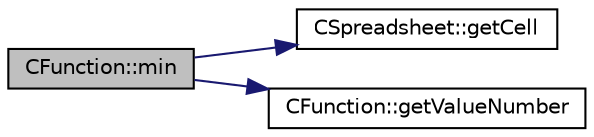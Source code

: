 digraph "CFunction::min"
{
  edge [fontname="Helvetica",fontsize="10",labelfontname="Helvetica",labelfontsize="10"];
  node [fontname="Helvetica",fontsize="10",shape=record];
  rankdir="LR";
  Node1 [label="CFunction::min",height=0.2,width=0.4,color="black", fillcolor="grey75", style="filled", fontcolor="black"];
  Node1 -> Node2 [color="midnightblue",fontsize="10",style="solid",fontname="Helvetica"];
  Node2 [label="CSpreadsheet::getCell",height=0.2,width=0.4,color="black", fillcolor="white", style="filled",URL="$classCSpreadsheet.html#a681d138b2bf4fa6c8272e383bcd3a55b"];
  Node1 -> Node3 [color="midnightblue",fontsize="10",style="solid",fontname="Helvetica"];
  Node3 [label="CFunction::getValueNumber",height=0.2,width=0.4,color="black", fillcolor="white", style="filled",URL="$classCFunction.html#ae9f71eca5e970ff43823e6c18270e8de"];
}
